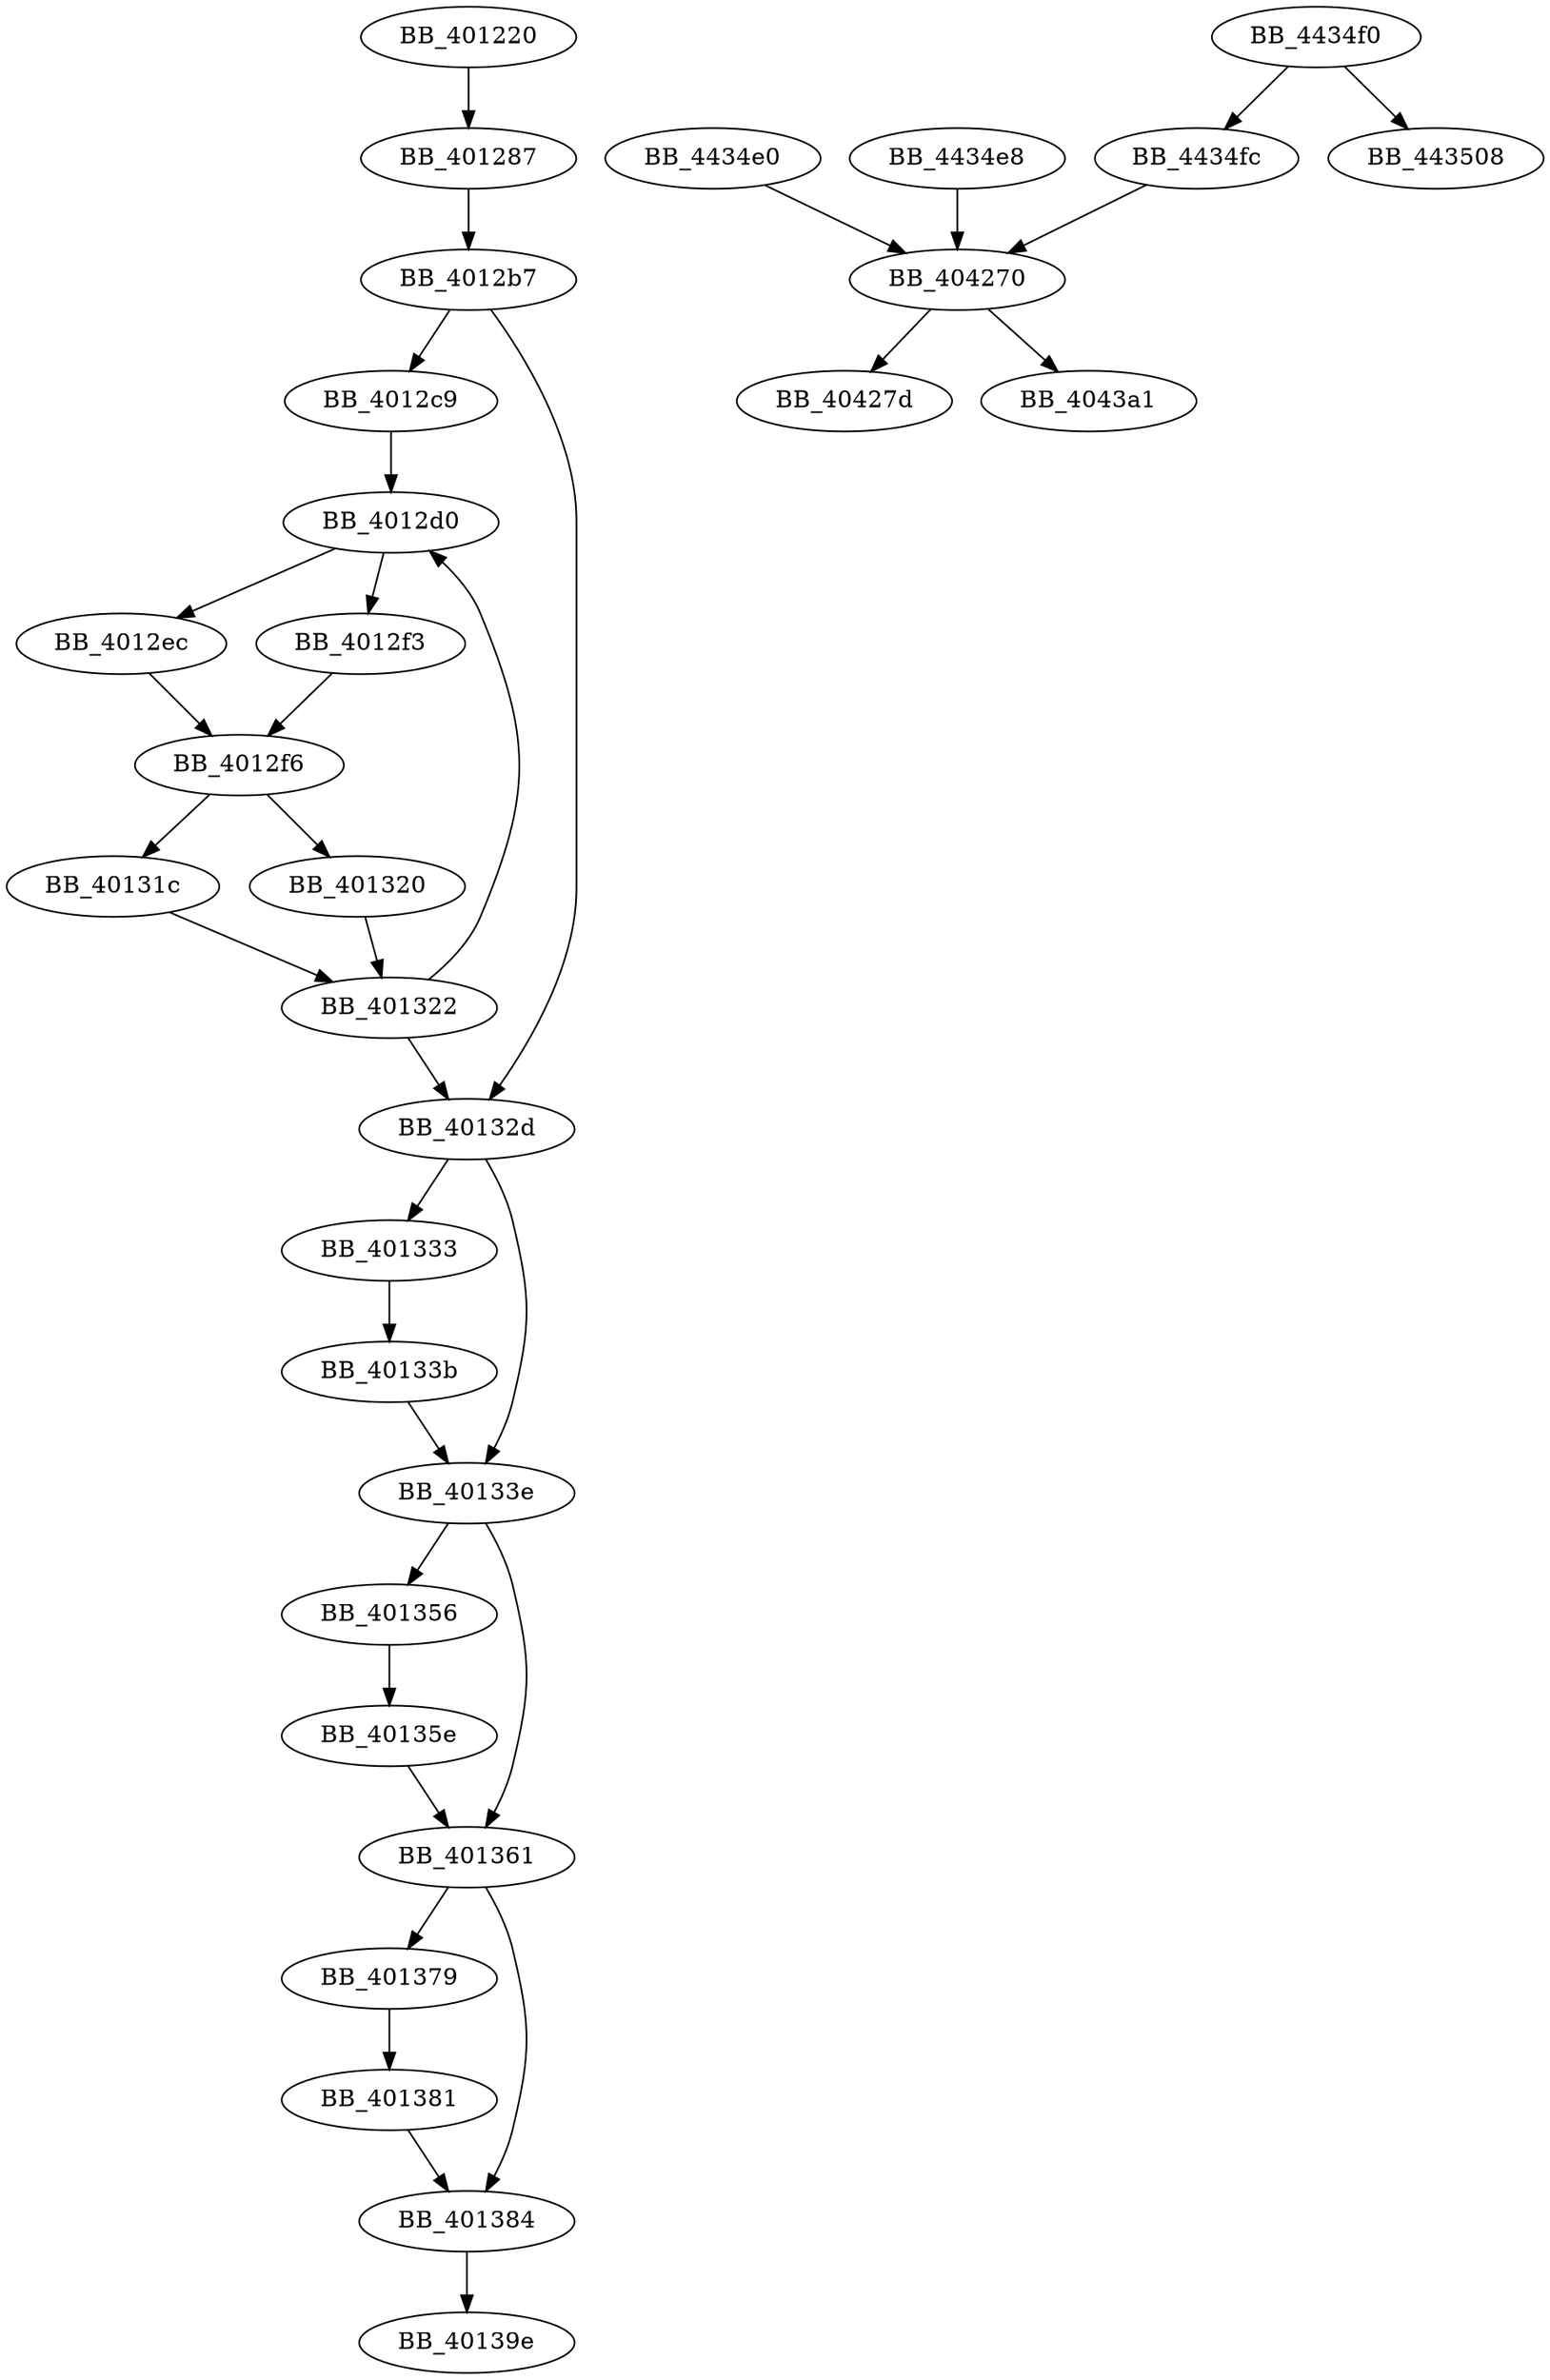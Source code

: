 DiGraph sub_401220{
BB_401220->BB_401287
BB_401287->BB_4012b7
BB_4012b7->BB_4012c9
BB_4012b7->BB_40132d
BB_4012c9->BB_4012d0
BB_4012d0->BB_4012ec
BB_4012d0->BB_4012f3
BB_4012ec->BB_4012f6
BB_4012f3->BB_4012f6
BB_4012f6->BB_40131c
BB_4012f6->BB_401320
BB_40131c->BB_401322
BB_401320->BB_401322
BB_401322->BB_4012d0
BB_401322->BB_40132d
BB_40132d->BB_401333
BB_40132d->BB_40133e
BB_401333->BB_40133b
BB_40133b->BB_40133e
BB_40133e->BB_401356
BB_40133e->BB_401361
BB_401356->BB_40135e
BB_40135e->BB_401361
BB_401361->BB_401379
BB_401361->BB_401384
BB_401379->BB_401381
BB_401381->BB_401384
BB_401384->BB_40139e
BB_404270->BB_40427d
BB_404270->BB_4043a1
BB_4434e0->BB_404270
BB_4434e8->BB_404270
BB_4434f0->BB_4434fc
BB_4434f0->BB_443508
BB_4434fc->BB_404270
}
